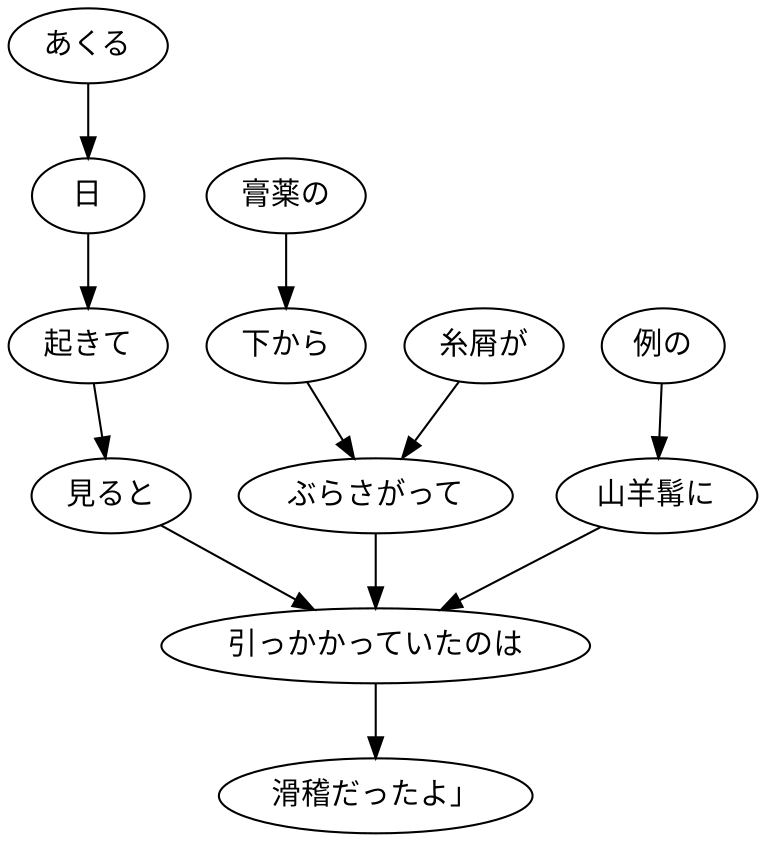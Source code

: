 digraph graph6091 {
	node0 [label="あくる"];
	node1 [label="日"];
	node2 [label="起きて"];
	node3 [label="見ると"];
	node4 [label="膏薬の"];
	node5 [label="下から"];
	node6 [label="糸屑が"];
	node7 [label="ぶらさがって"];
	node8 [label="例の"];
	node9 [label="山羊髯に"];
	node10 [label="引っかかっていたのは"];
	node11 [label="滑稽だったよ」"];
	node0 -> node1;
	node1 -> node2;
	node2 -> node3;
	node3 -> node10;
	node4 -> node5;
	node5 -> node7;
	node6 -> node7;
	node7 -> node10;
	node8 -> node9;
	node9 -> node10;
	node10 -> node11;
}
